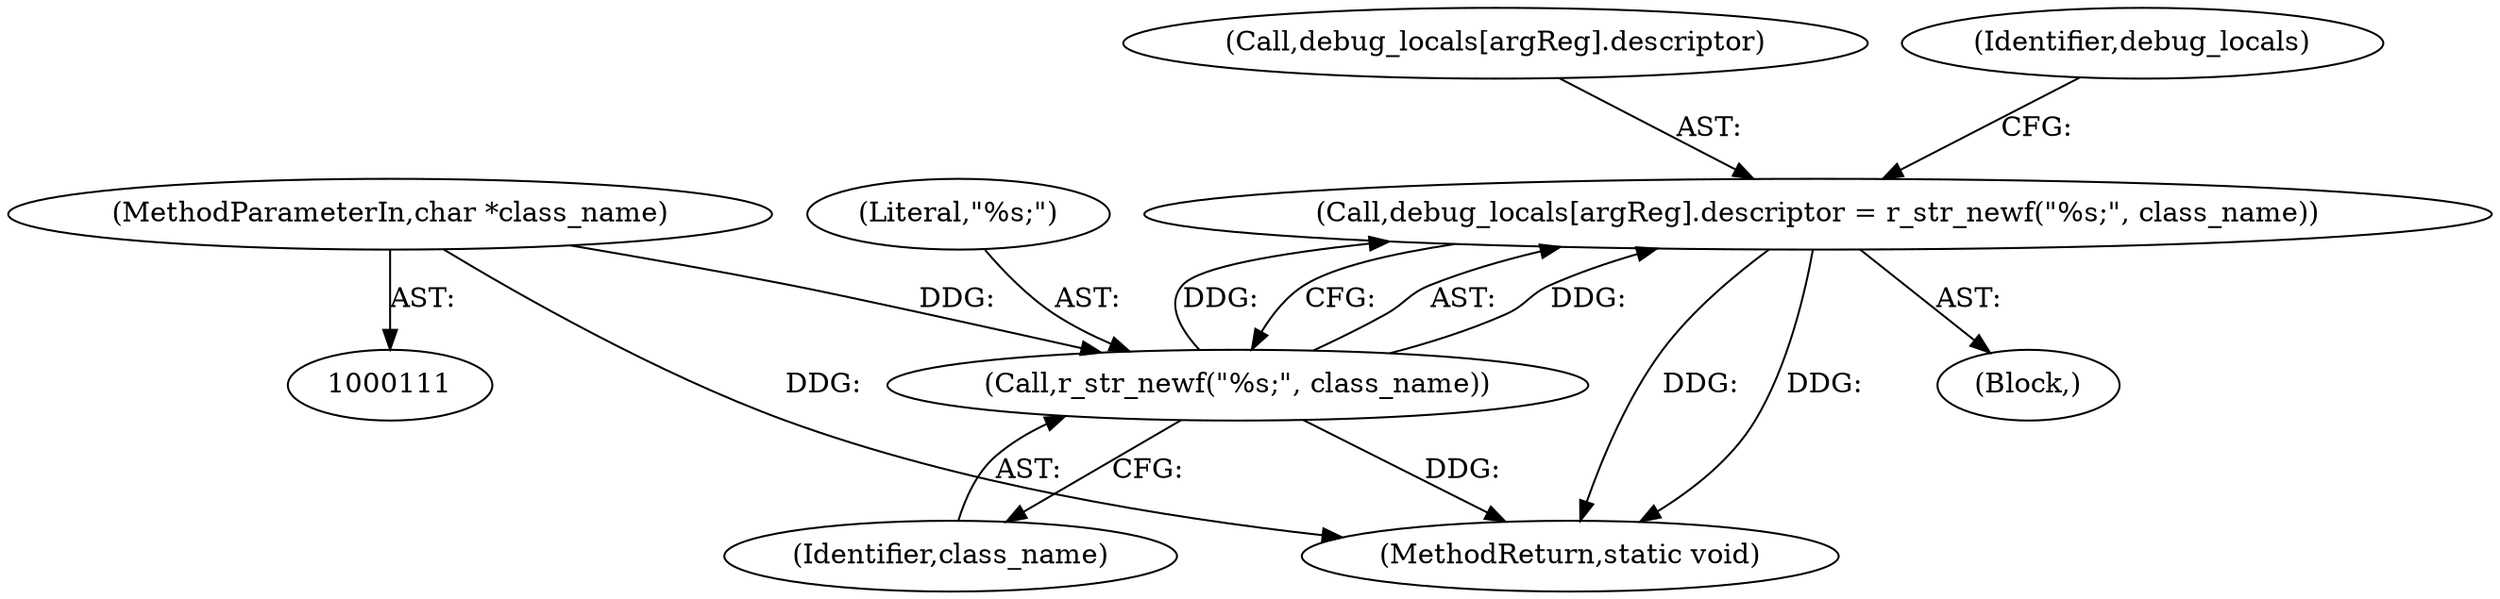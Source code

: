 digraph "0_radare2_ad55822430a03fe075221b543efb434567e9e431@array" {
"1000251" [label="(Call,debug_locals[argReg].descriptor = r_str_newf(\"%s;\", class_name))"];
"1000257" [label="(Call,r_str_newf(\"%s;\", class_name))"];
"1000120" [label="(MethodParameterIn,char *class_name)"];
"1000252" [label="(Call,debug_locals[argReg].descriptor)"];
"1000259" [label="(Identifier,class_name)"];
"1000251" [label="(Call,debug_locals[argReg].descriptor = r_str_newf(\"%s;\", class_name))"];
"1000258" [label="(Literal,\"%s;\")"];
"1000263" [label="(Identifier,debug_locals)"];
"1001187" [label="(MethodReturn,static void)"];
"1000243" [label="(Block,)"];
"1000120" [label="(MethodParameterIn,char *class_name)"];
"1000257" [label="(Call,r_str_newf(\"%s;\", class_name))"];
"1000251" -> "1000243"  [label="AST: "];
"1000251" -> "1000257"  [label="CFG: "];
"1000252" -> "1000251"  [label="AST: "];
"1000257" -> "1000251"  [label="AST: "];
"1000263" -> "1000251"  [label="CFG: "];
"1000251" -> "1001187"  [label="DDG: "];
"1000251" -> "1001187"  [label="DDG: "];
"1000257" -> "1000251"  [label="DDG: "];
"1000257" -> "1000251"  [label="DDG: "];
"1000257" -> "1000259"  [label="CFG: "];
"1000258" -> "1000257"  [label="AST: "];
"1000259" -> "1000257"  [label="AST: "];
"1000257" -> "1001187"  [label="DDG: "];
"1000120" -> "1000257"  [label="DDG: "];
"1000120" -> "1000111"  [label="AST: "];
"1000120" -> "1001187"  [label="DDG: "];
}
